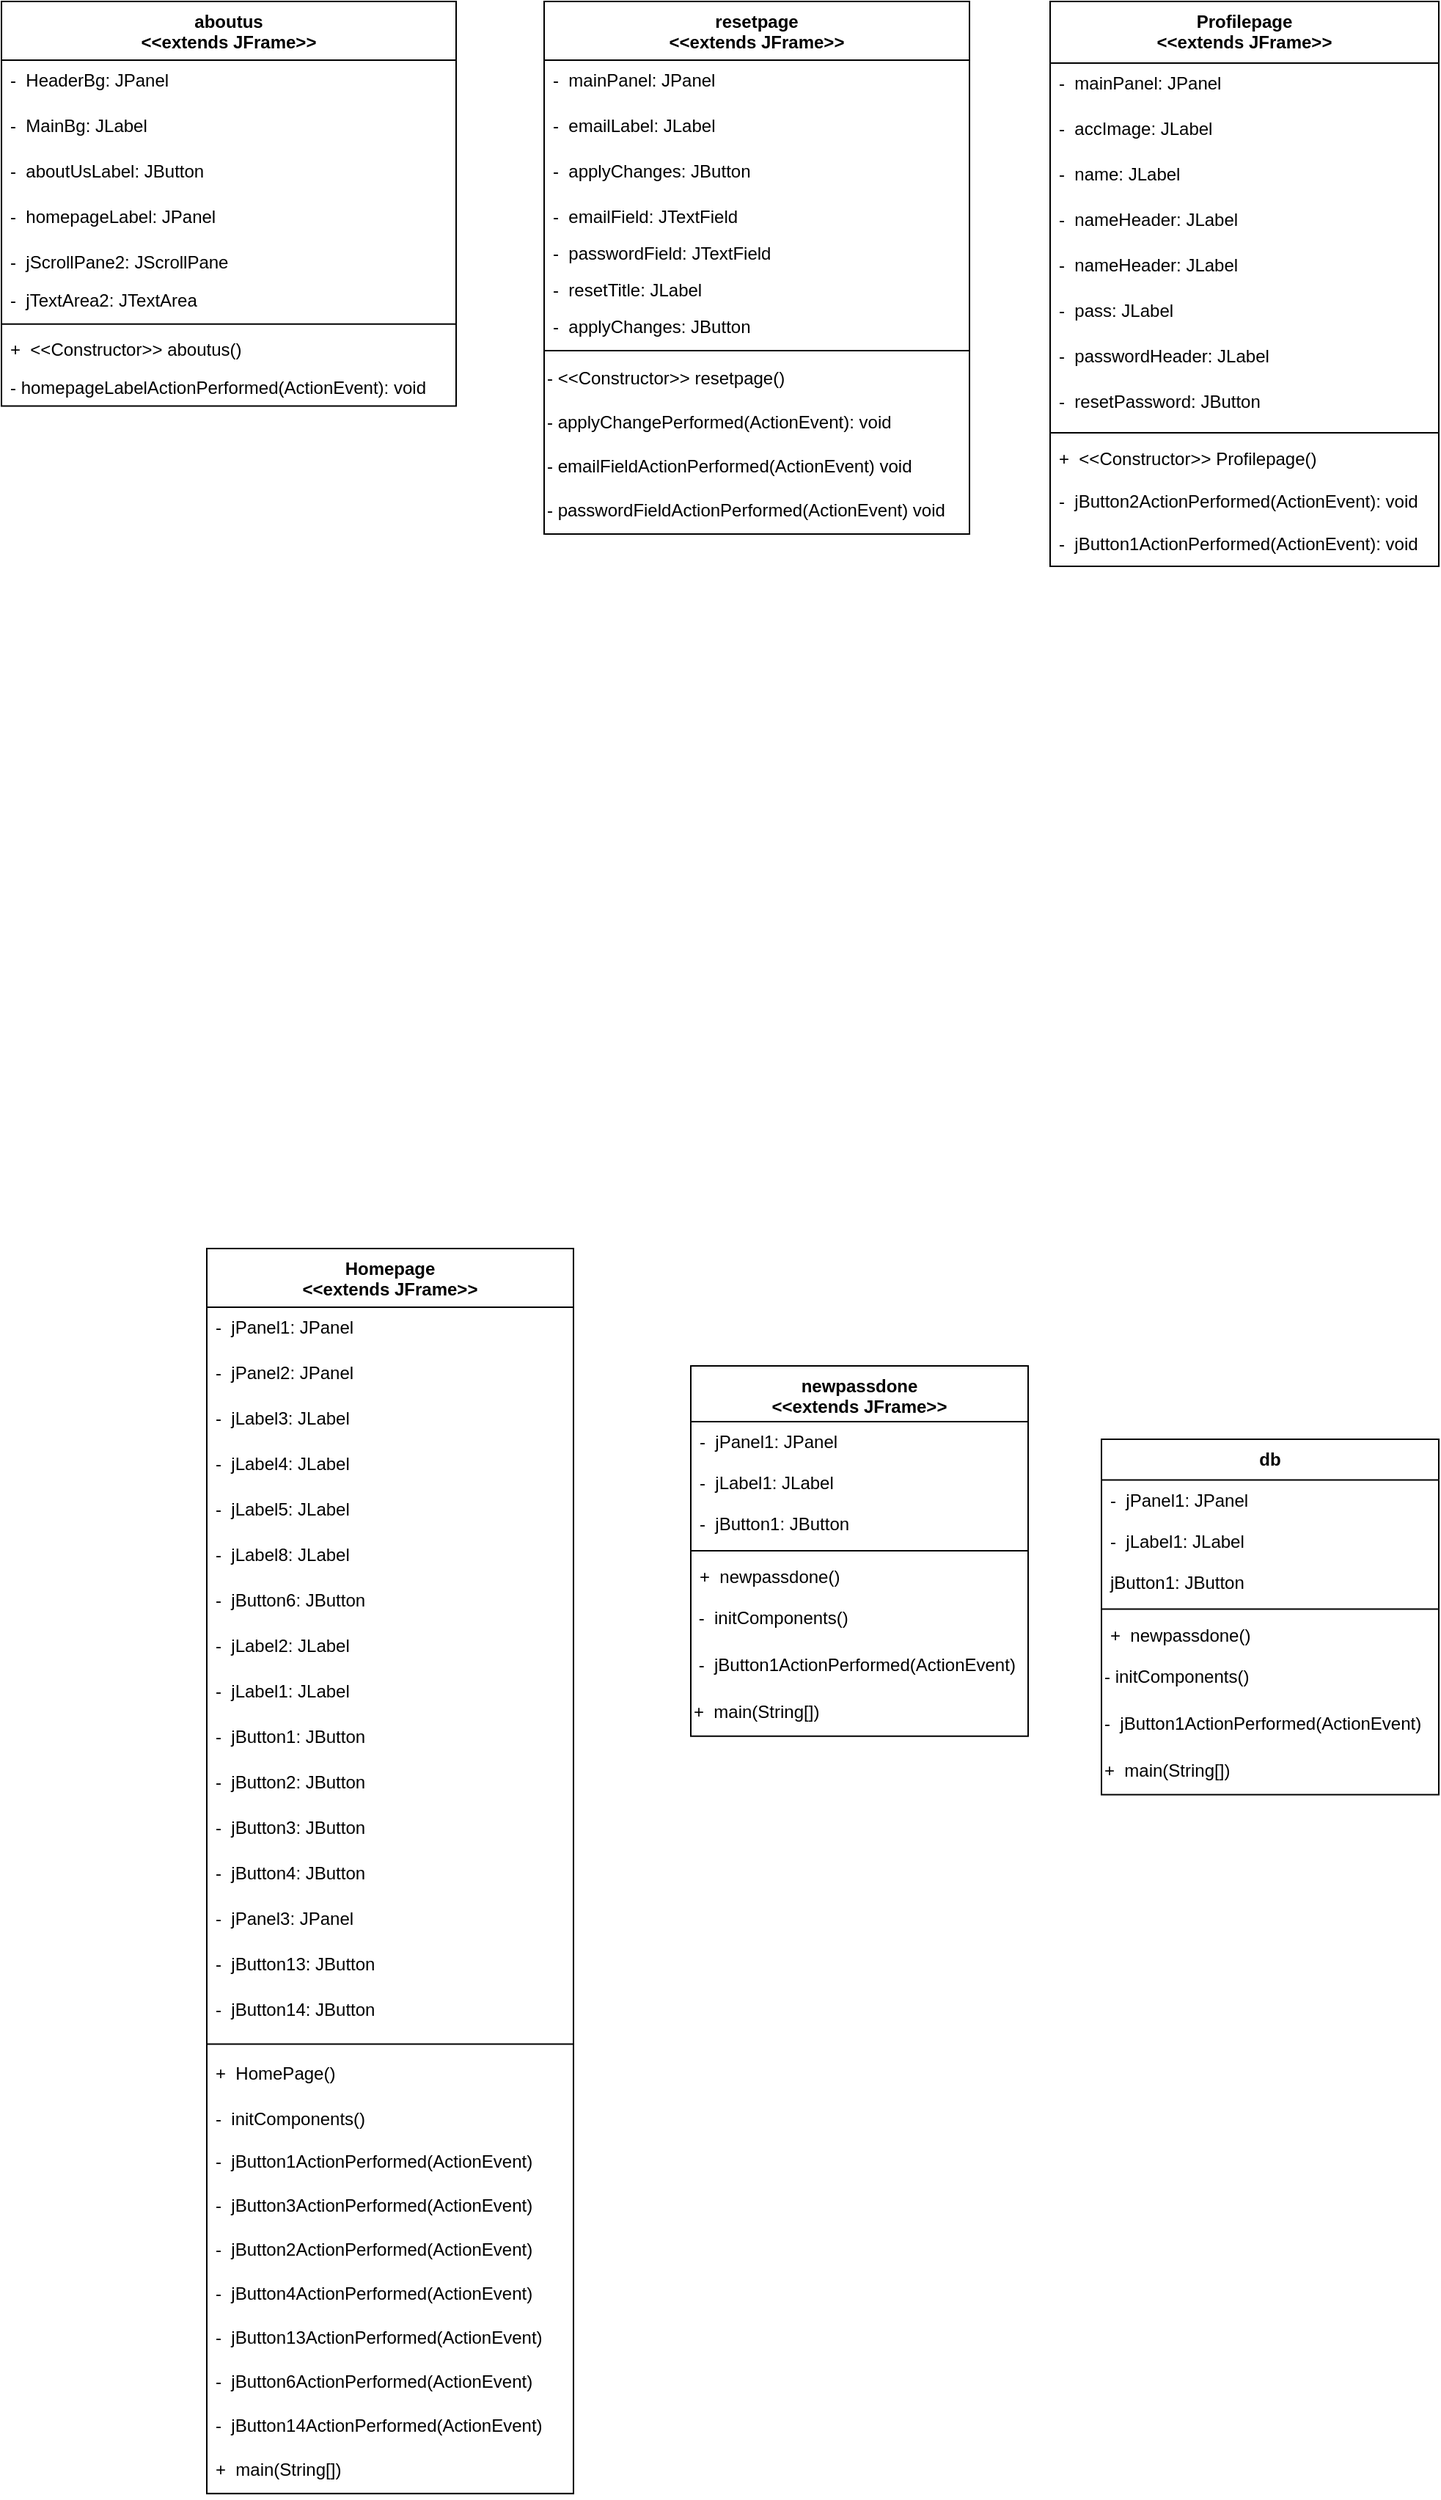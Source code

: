 <mxfile version="24.7.5">
  <diagram name="Page-1" id="XovYSc9VxgBBoyLTzxwy">
    <mxGraphModel dx="1865" dy="1708" grid="1" gridSize="10" guides="1" tooltips="1" connect="1" arrows="1" fold="1" page="1" pageScale="1" pageWidth="850" pageHeight="1100" math="0" shadow="0">
      <root>
        <mxCell id="0" />
        <mxCell id="1" parent="0" />
        <mxCell id="QE4EvPiiiCpDDDPfgIJF-1" value="aboutus&#xa;&lt;&lt;extends JFrame&gt;&gt;&#xa;" style="swimlane;fontStyle=1;align=center;verticalAlign=top;childLayout=stackLayout;horizontal=1;startSize=40;horizontalStack=0;resizeParent=1;resizeParentMax=0;resizeLast=0;collapsible=0;marginBottom=0;" parent="1" vertex="1">
          <mxGeometry x="-530" y="-590" width="310" height="275.74" as="geometry" />
        </mxCell>
        <mxCell id="QE4EvPiiiCpDDDPfgIJF-2" value="-  HeaderBg: JPanel" style="text;strokeColor=none;fillColor=none;align=left;verticalAlign=top;spacingLeft=4;spacingRight=4;overflow=hidden;rotatable=0;points=[[0,0.5],[1,0.5]];portConstraint=eastwest;" parent="QE4EvPiiiCpDDDPfgIJF-1" vertex="1">
          <mxGeometry y="40" width="310" height="31" as="geometry" />
        </mxCell>
        <mxCell id="QE4EvPiiiCpDDDPfgIJF-3" value="-  MainBg: JLabel" style="text;strokeColor=none;fillColor=none;align=left;verticalAlign=top;spacingLeft=4;spacingRight=4;overflow=hidden;rotatable=0;points=[[0,0.5],[1,0.5]];portConstraint=eastwest;" parent="QE4EvPiiiCpDDDPfgIJF-1" vertex="1">
          <mxGeometry y="71" width="310" height="31" as="geometry" />
        </mxCell>
        <mxCell id="QE4EvPiiiCpDDDPfgIJF-4" value="-  aboutUsLabel: JButton" style="text;strokeColor=none;fillColor=none;align=left;verticalAlign=top;spacingLeft=4;spacingRight=4;overflow=hidden;rotatable=0;points=[[0,0.5],[1,0.5]];portConstraint=eastwest;" parent="QE4EvPiiiCpDDDPfgIJF-1" vertex="1">
          <mxGeometry y="102" width="310" height="31" as="geometry" />
        </mxCell>
        <mxCell id="QE4EvPiiiCpDDDPfgIJF-5" value="-  homepageLabel: JPanel" style="text;strokeColor=none;fillColor=none;align=left;verticalAlign=top;spacingLeft=4;spacingRight=4;overflow=hidden;rotatable=0;points=[[0,0.5],[1,0.5]];portConstraint=eastwest;" parent="QE4EvPiiiCpDDDPfgIJF-1" vertex="1">
          <mxGeometry y="133" width="310" height="31" as="geometry" />
        </mxCell>
        <mxCell id="QE4EvPiiiCpDDDPfgIJF-6" value="-  jScrollPane2: JScrollPane" style="text;strokeColor=none;fillColor=none;align=left;verticalAlign=top;spacingLeft=4;spacingRight=4;overflow=hidden;rotatable=0;points=[[0,0.5],[1,0.5]];portConstraint=eastwest;" parent="QE4EvPiiiCpDDDPfgIJF-1" vertex="1">
          <mxGeometry y="164" width="310" height="26" as="geometry" />
        </mxCell>
        <mxCell id="QE4EvPiiiCpDDDPfgIJF-7" value="-  jTextArea2: JTextArea" style="text;strokeColor=none;fillColor=none;align=left;verticalAlign=top;spacingLeft=4;spacingRight=4;overflow=hidden;rotatable=0;points=[[0,0.5],[1,0.5]];portConstraint=eastwest;" parent="QE4EvPiiiCpDDDPfgIJF-1" vertex="1">
          <mxGeometry y="190" width="310" height="26" as="geometry" />
        </mxCell>
        <mxCell id="QE4EvPiiiCpDDDPfgIJF-8" style="line;strokeWidth=1;fillColor=none;align=left;verticalAlign=middle;spacingTop=-1;spacingLeft=3;spacingRight=3;rotatable=0;labelPosition=right;points=[];portConstraint=eastwest;strokeColor=inherit;" parent="QE4EvPiiiCpDDDPfgIJF-1" vertex="1">
          <mxGeometry y="216" width="310" height="7.74" as="geometry" />
        </mxCell>
        <mxCell id="QE4EvPiiiCpDDDPfgIJF-9" value="+  &lt;&lt;Constructor&gt;&gt; aboutus()" style="text;strokeColor=none;fillColor=none;align=left;verticalAlign=top;spacingLeft=4;spacingRight=4;overflow=hidden;rotatable=0;points=[[0,0.5],[1,0.5]];portConstraint=eastwest;" parent="QE4EvPiiiCpDDDPfgIJF-1" vertex="1">
          <mxGeometry y="223.74" width="310" height="26" as="geometry" />
        </mxCell>
        <mxCell id="QE4EvPiiiCpDDDPfgIJF-11" value="- homepageLabelActionPerformed(ActionEvent): void" style="text;strokeColor=none;fillColor=none;align=left;verticalAlign=top;spacingLeft=4;spacingRight=4;overflow=hidden;rotatable=0;points=[[0,0.5],[1,0.5]];portConstraint=eastwest;" parent="QE4EvPiiiCpDDDPfgIJF-1" vertex="1">
          <mxGeometry y="249.74" width="310" height="26" as="geometry" />
        </mxCell>
        <mxCell id="QE4EvPiiiCpDDDPfgIJF-13" value="Homepage&#xa;&lt;&lt;extends JFrame&gt;&gt;&#xa;" style="swimlane;fontStyle=1;align=center;verticalAlign=top;childLayout=stackLayout;horizontal=1;startSize=40;horizontalStack=0;resizeParent=1;resizeParentMax=0;resizeLast=0;collapsible=0;marginBottom=0;" parent="1" vertex="1">
          <mxGeometry x="-390" y="260" width="250" height="848.6" as="geometry" />
        </mxCell>
        <mxCell id="QE4EvPiiiCpDDDPfgIJF-14" value="-  jPanel1: JPanel" style="text;strokeColor=none;fillColor=none;align=left;verticalAlign=top;spacingLeft=4;spacingRight=4;overflow=hidden;rotatable=0;points=[[0,0.5],[1,0.5]];portConstraint=eastwest;" parent="QE4EvPiiiCpDDDPfgIJF-13" vertex="1">
          <mxGeometry y="40" width="250" height="31" as="geometry" />
        </mxCell>
        <mxCell id="QE4EvPiiiCpDDDPfgIJF-15" value="-  jPanel2: JPanel" style="text;strokeColor=none;fillColor=none;align=left;verticalAlign=top;spacingLeft=4;spacingRight=4;overflow=hidden;rotatable=0;points=[[0,0.5],[1,0.5]];portConstraint=eastwest;" parent="QE4EvPiiiCpDDDPfgIJF-13" vertex="1">
          <mxGeometry y="71" width="250" height="31" as="geometry" />
        </mxCell>
        <mxCell id="QE4EvPiiiCpDDDPfgIJF-16" value="-  jLabel3: JLabel" style="text;strokeColor=none;fillColor=none;align=left;verticalAlign=top;spacingLeft=4;spacingRight=4;overflow=hidden;rotatable=0;points=[[0,0.5],[1,0.5]];portConstraint=eastwest;" parent="QE4EvPiiiCpDDDPfgIJF-13" vertex="1">
          <mxGeometry y="102" width="250" height="31" as="geometry" />
        </mxCell>
        <mxCell id="QE4EvPiiiCpDDDPfgIJF-17" value="-  jLabel4: JLabel" style="text;strokeColor=none;fillColor=none;align=left;verticalAlign=top;spacingLeft=4;spacingRight=4;overflow=hidden;rotatable=0;points=[[0,0.5],[1,0.5]];portConstraint=eastwest;" parent="QE4EvPiiiCpDDDPfgIJF-13" vertex="1">
          <mxGeometry y="133" width="250" height="31" as="geometry" />
        </mxCell>
        <mxCell id="QE4EvPiiiCpDDDPfgIJF-18" value="-  jLabel5: JLabel" style="text;strokeColor=none;fillColor=none;align=left;verticalAlign=top;spacingLeft=4;spacingRight=4;overflow=hidden;rotatable=0;points=[[0,0.5],[1,0.5]];portConstraint=eastwest;" parent="QE4EvPiiiCpDDDPfgIJF-13" vertex="1">
          <mxGeometry y="164" width="250" height="31" as="geometry" />
        </mxCell>
        <mxCell id="QE4EvPiiiCpDDDPfgIJF-19" value="-  jLabel8: JLabel" style="text;strokeColor=none;fillColor=none;align=left;verticalAlign=top;spacingLeft=4;spacingRight=4;overflow=hidden;rotatable=0;points=[[0,0.5],[1,0.5]];portConstraint=eastwest;" parent="QE4EvPiiiCpDDDPfgIJF-13" vertex="1">
          <mxGeometry y="195" width="250" height="31" as="geometry" />
        </mxCell>
        <mxCell id="QE4EvPiiiCpDDDPfgIJF-20" value="-  jButton6: JButton" style="text;strokeColor=none;fillColor=none;align=left;verticalAlign=top;spacingLeft=4;spacingRight=4;overflow=hidden;rotatable=0;points=[[0,0.5],[1,0.5]];portConstraint=eastwest;" parent="QE4EvPiiiCpDDDPfgIJF-13" vertex="1">
          <mxGeometry y="226" width="250" height="31" as="geometry" />
        </mxCell>
        <mxCell id="QE4EvPiiiCpDDDPfgIJF-21" value="-  jLabel2: JLabel" style="text;strokeColor=none;fillColor=none;align=left;verticalAlign=top;spacingLeft=4;spacingRight=4;overflow=hidden;rotatable=0;points=[[0,0.5],[1,0.5]];portConstraint=eastwest;" parent="QE4EvPiiiCpDDDPfgIJF-13" vertex="1">
          <mxGeometry y="257" width="250" height="31" as="geometry" />
        </mxCell>
        <mxCell id="QE4EvPiiiCpDDDPfgIJF-22" value="-  jLabel1: JLabel" style="text;strokeColor=none;fillColor=none;align=left;verticalAlign=top;spacingLeft=4;spacingRight=4;overflow=hidden;rotatable=0;points=[[0,0.5],[1,0.5]];portConstraint=eastwest;" parent="QE4EvPiiiCpDDDPfgIJF-13" vertex="1">
          <mxGeometry y="288" width="250" height="31" as="geometry" />
        </mxCell>
        <mxCell id="QE4EvPiiiCpDDDPfgIJF-23" value="-  jButton1: JButton" style="text;strokeColor=none;fillColor=none;align=left;verticalAlign=top;spacingLeft=4;spacingRight=4;overflow=hidden;rotatable=0;points=[[0,0.5],[1,0.5]];portConstraint=eastwest;" parent="QE4EvPiiiCpDDDPfgIJF-13" vertex="1">
          <mxGeometry y="319" width="250" height="31" as="geometry" />
        </mxCell>
        <mxCell id="QE4EvPiiiCpDDDPfgIJF-24" value="-  jButton2: JButton" style="text;strokeColor=none;fillColor=none;align=left;verticalAlign=top;spacingLeft=4;spacingRight=4;overflow=hidden;rotatable=0;points=[[0,0.5],[1,0.5]];portConstraint=eastwest;" parent="QE4EvPiiiCpDDDPfgIJF-13" vertex="1">
          <mxGeometry y="350" width="250" height="31" as="geometry" />
        </mxCell>
        <mxCell id="QE4EvPiiiCpDDDPfgIJF-25" value="-  jButton3: JButton" style="text;strokeColor=none;fillColor=none;align=left;verticalAlign=top;spacingLeft=4;spacingRight=4;overflow=hidden;rotatable=0;points=[[0,0.5],[1,0.5]];portConstraint=eastwest;" parent="QE4EvPiiiCpDDDPfgIJF-13" vertex="1">
          <mxGeometry y="381" width="250" height="31" as="geometry" />
        </mxCell>
        <mxCell id="QE4EvPiiiCpDDDPfgIJF-26" value="-  jButton4: JButton" style="text;strokeColor=none;fillColor=none;align=left;verticalAlign=top;spacingLeft=4;spacingRight=4;overflow=hidden;rotatable=0;points=[[0,0.5],[1,0.5]];portConstraint=eastwest;" parent="QE4EvPiiiCpDDDPfgIJF-13" vertex="1">
          <mxGeometry y="412" width="250" height="31" as="geometry" />
        </mxCell>
        <mxCell id="QE4EvPiiiCpDDDPfgIJF-27" value="-  jPanel3: JPanel" style="text;strokeColor=none;fillColor=none;align=left;verticalAlign=top;spacingLeft=4;spacingRight=4;overflow=hidden;rotatable=0;points=[[0,0.5],[1,0.5]];portConstraint=eastwest;" parent="QE4EvPiiiCpDDDPfgIJF-13" vertex="1">
          <mxGeometry y="443" width="250" height="31" as="geometry" />
        </mxCell>
        <mxCell id="QE4EvPiiiCpDDDPfgIJF-28" value="-  jButton13: JButton" style="text;strokeColor=none;fillColor=none;align=left;verticalAlign=top;spacingLeft=4;spacingRight=4;overflow=hidden;rotatable=0;points=[[0,0.5],[1,0.5]];portConstraint=eastwest;" parent="QE4EvPiiiCpDDDPfgIJF-13" vertex="1">
          <mxGeometry y="474" width="250" height="31" as="geometry" />
        </mxCell>
        <mxCell id="QE4EvPiiiCpDDDPfgIJF-29" value="-  jButton14: JButton" style="text;strokeColor=none;fillColor=none;align=left;verticalAlign=top;spacingLeft=4;spacingRight=4;overflow=hidden;rotatable=0;points=[[0,0.5],[1,0.5]];portConstraint=eastwest;" parent="QE4EvPiiiCpDDDPfgIJF-13" vertex="1">
          <mxGeometry y="505" width="250" height="31" as="geometry" />
        </mxCell>
        <mxCell id="QE4EvPiiiCpDDDPfgIJF-30" style="line;strokeWidth=1;fillColor=none;align=left;verticalAlign=middle;spacingTop=-1;spacingLeft=3;spacingRight=3;rotatable=0;labelPosition=right;points=[];portConstraint=eastwest;strokeColor=inherit;" parent="QE4EvPiiiCpDDDPfgIJF-13" vertex="1">
          <mxGeometry y="536" width="250" height="12.6" as="geometry" />
        </mxCell>
        <mxCell id="QE4EvPiiiCpDDDPfgIJF-31" value="+  HomePage()" style="text;strokeColor=none;fillColor=none;align=left;verticalAlign=top;spacingLeft=4;spacingRight=4;overflow=hidden;rotatable=0;points=[[0,0.5],[1,0.5]];portConstraint=eastwest;" parent="QE4EvPiiiCpDDDPfgIJF-13" vertex="1">
          <mxGeometry y="548.6" width="250" height="31" as="geometry" />
        </mxCell>
        <mxCell id="QE4EvPiiiCpDDDPfgIJF-32" value="-  initComponents()" style="text;strokeColor=none;fillColor=none;align=left;verticalAlign=top;spacingLeft=4;spacingRight=4;overflow=hidden;rotatable=0;points=[[0,0.5],[1,0.5]];portConstraint=eastwest;" parent="QE4EvPiiiCpDDDPfgIJF-13" vertex="1">
          <mxGeometry y="579.6" width="250" height="29" as="geometry" />
        </mxCell>
        <mxCell id="QE4EvPiiiCpDDDPfgIJF-33" value="-  jButton1ActionPerformed(ActionEvent)" style="text;strokeColor=none;fillColor=none;align=left;verticalAlign=top;spacingLeft=4;spacingRight=4;overflow=hidden;rotatable=0;points=[[0,0.5],[1,0.5]];portConstraint=eastwest;" parent="QE4EvPiiiCpDDDPfgIJF-13" vertex="1">
          <mxGeometry y="608.6" width="250" height="30" as="geometry" />
        </mxCell>
        <mxCell id="QE4EvPiiiCpDDDPfgIJF-34" value="-  jButton3ActionPerformed(ActionEvent)" style="text;strokeColor=none;fillColor=none;align=left;verticalAlign=top;spacingLeft=4;spacingRight=4;overflow=hidden;rotatable=0;points=[[0,0.5],[1,0.5]];portConstraint=eastwest;" parent="QE4EvPiiiCpDDDPfgIJF-13" vertex="1">
          <mxGeometry y="638.6" width="250" height="30" as="geometry" />
        </mxCell>
        <mxCell id="QE4EvPiiiCpDDDPfgIJF-35" value="-  jButton2ActionPerformed(ActionEvent)" style="text;strokeColor=none;fillColor=none;align=left;verticalAlign=top;spacingLeft=4;spacingRight=4;overflow=hidden;rotatable=0;points=[[0,0.5],[1,0.5]];portConstraint=eastwest;" parent="QE4EvPiiiCpDDDPfgIJF-13" vertex="1">
          <mxGeometry y="668.6" width="250" height="30" as="geometry" />
        </mxCell>
        <mxCell id="QE4EvPiiiCpDDDPfgIJF-36" value="-  jButton4ActionPerformed(ActionEvent)" style="text;strokeColor=none;fillColor=none;align=left;verticalAlign=top;spacingLeft=4;spacingRight=4;overflow=hidden;rotatable=0;points=[[0,0.5],[1,0.5]];portConstraint=eastwest;" parent="QE4EvPiiiCpDDDPfgIJF-13" vertex="1">
          <mxGeometry y="698.6" width="250" height="30" as="geometry" />
        </mxCell>
        <mxCell id="QE4EvPiiiCpDDDPfgIJF-37" value="-  jButton13ActionPerformed(ActionEvent)" style="text;strokeColor=none;fillColor=none;align=left;verticalAlign=top;spacingLeft=4;spacingRight=4;overflow=hidden;rotatable=0;points=[[0,0.5],[1,0.5]];portConstraint=eastwest;" parent="QE4EvPiiiCpDDDPfgIJF-13" vertex="1">
          <mxGeometry y="728.6" width="250" height="30" as="geometry" />
        </mxCell>
        <mxCell id="QE4EvPiiiCpDDDPfgIJF-38" value="-  jButton6ActionPerformed(ActionEvent)" style="text;strokeColor=none;fillColor=none;align=left;verticalAlign=top;spacingLeft=4;spacingRight=4;overflow=hidden;rotatable=0;points=[[0,0.5],[1,0.5]];portConstraint=eastwest;" parent="QE4EvPiiiCpDDDPfgIJF-13" vertex="1">
          <mxGeometry y="758.6" width="250" height="30" as="geometry" />
        </mxCell>
        <mxCell id="QE4EvPiiiCpDDDPfgIJF-39" value="-  jButton14ActionPerformed(ActionEvent)" style="text;strokeColor=none;fillColor=none;align=left;verticalAlign=top;spacingLeft=4;spacingRight=4;overflow=hidden;rotatable=0;points=[[0,0.5],[1,0.5]];portConstraint=eastwest;" parent="QE4EvPiiiCpDDDPfgIJF-13" vertex="1">
          <mxGeometry y="788.6" width="250" height="30" as="geometry" />
        </mxCell>
        <mxCell id="QE4EvPiiiCpDDDPfgIJF-40" value="+  main(String[])" style="text;strokeColor=none;fillColor=none;align=left;verticalAlign=top;spacingLeft=4;spacingRight=4;overflow=hidden;rotatable=0;points=[[0,0.5],[1,0.5]];portConstraint=eastwest;" parent="QE4EvPiiiCpDDDPfgIJF-13" vertex="1">
          <mxGeometry y="818.6" width="250" height="30" as="geometry" />
        </mxCell>
        <mxCell id="QE4EvPiiiCpDDDPfgIJF-56" value="newpassdone&#xa;&lt;&lt;extends JFrame&gt;&gt;&#xa;" style="swimlane;fontStyle=1;align=center;verticalAlign=top;childLayout=stackLayout;horizontal=1;startSize=38;horizontalStack=0;resizeParent=1;resizeParentMax=0;resizeLast=0;collapsible=0;marginBottom=0;" parent="1" vertex="1">
          <mxGeometry x="-60" y="340.0" width="230" height="252.4" as="geometry" />
        </mxCell>
        <mxCell id="QE4EvPiiiCpDDDPfgIJF-57" value="-  jPanel1: JPanel" style="text;strokeColor=none;fillColor=none;align=left;verticalAlign=top;spacingLeft=4;spacingRight=4;overflow=hidden;rotatable=0;points=[[0,0.5],[1,0.5]];portConstraint=eastwest;" parent="QE4EvPiiiCpDDDPfgIJF-56" vertex="1">
          <mxGeometry y="38" width="230" height="28" as="geometry" />
        </mxCell>
        <mxCell id="QE4EvPiiiCpDDDPfgIJF-58" value="-  jLabel1: JLabel" style="text;strokeColor=none;fillColor=none;align=left;verticalAlign=top;spacingLeft=4;spacingRight=4;overflow=hidden;rotatable=0;points=[[0,0.5],[1,0.5]];portConstraint=eastwest;" parent="QE4EvPiiiCpDDDPfgIJF-56" vertex="1">
          <mxGeometry y="66" width="230" height="28" as="geometry" />
        </mxCell>
        <mxCell id="QE4EvPiiiCpDDDPfgIJF-59" value="-  jButton1: JButton" style="text;strokeColor=none;fillColor=none;align=left;verticalAlign=top;spacingLeft=4;spacingRight=4;overflow=hidden;rotatable=0;points=[[0,0.5],[1,0.5]];portConstraint=eastwest;" parent="QE4EvPiiiCpDDDPfgIJF-56" vertex="1">
          <mxGeometry y="94" width="230" height="28" as="geometry" />
        </mxCell>
        <mxCell id="QE4EvPiiiCpDDDPfgIJF-60" style="line;strokeWidth=1;fillColor=none;align=left;verticalAlign=middle;spacingTop=-1;spacingLeft=3;spacingRight=3;rotatable=0;labelPosition=right;points=[];portConstraint=eastwest;strokeColor=inherit;" parent="QE4EvPiiiCpDDDPfgIJF-56" vertex="1">
          <mxGeometry y="122" width="230" height="8" as="geometry" />
        </mxCell>
        <mxCell id="QE4EvPiiiCpDDDPfgIJF-61" value="+  newpassdone()" style="text;strokeColor=none;fillColor=none;align=left;verticalAlign=top;spacingLeft=4;spacingRight=4;overflow=hidden;rotatable=0;points=[[0,0.5],[1,0.5]];portConstraint=eastwest;" parent="QE4EvPiiiCpDDDPfgIJF-56" vertex="1">
          <mxGeometry y="130" width="230" height="28" as="geometry" />
        </mxCell>
        <mxCell id="QE4EvPiiiCpDDDPfgIJF-62" value="&amp;nbsp;-&amp;nbsp; initComponents()" style="text;whiteSpace=wrap;html=1;" parent="QE4EvPiiiCpDDDPfgIJF-56" vertex="1">
          <mxGeometry y="158" width="230" height="32.2" as="geometry" />
        </mxCell>
        <mxCell id="QE4EvPiiiCpDDDPfgIJF-63" value="&amp;nbsp;-&amp;nbsp; jButton1ActionPerformed(ActionEvent)" style="text;whiteSpace=wrap;html=1;" parent="QE4EvPiiiCpDDDPfgIJF-56" vertex="1">
          <mxGeometry y="190.2" width="230" height="32.2" as="geometry" />
        </mxCell>
        <mxCell id="QE4EvPiiiCpDDDPfgIJF-64" value="+&amp;nbsp; main(String[])" style="text;whiteSpace=wrap;html=1;" parent="QE4EvPiiiCpDDDPfgIJF-56" vertex="1">
          <mxGeometry y="222.4" width="230" height="30" as="geometry" />
        </mxCell>
        <mxCell id="QE4EvPiiiCpDDDPfgIJF-65" value="resetpage&#xa;&lt;&lt;extends JFrame&gt;&gt;&#xa;" style="swimlane;fontStyle=1;align=center;verticalAlign=top;childLayout=stackLayout;horizontal=1;startSize=40;horizontalStack=0;resizeParent=1;resizeParentMax=0;resizeLast=0;collapsible=0;marginBottom=0;" parent="1" vertex="1">
          <mxGeometry x="-160" y="-590" width="290" height="363" as="geometry" />
        </mxCell>
        <mxCell id="QE4EvPiiiCpDDDPfgIJF-66" value="-  mainPanel: JPanel" style="text;strokeColor=none;fillColor=none;align=left;verticalAlign=top;spacingLeft=4;spacingRight=4;overflow=hidden;rotatable=0;points=[[0,0.5],[1,0.5]];portConstraint=eastwest;" parent="QE4EvPiiiCpDDDPfgIJF-65" vertex="1">
          <mxGeometry y="40" width="290" height="31" as="geometry" />
        </mxCell>
        <mxCell id="QE4EvPiiiCpDDDPfgIJF-67" value="-  emailLabel: JLabel" style="text;strokeColor=none;fillColor=none;align=left;verticalAlign=top;spacingLeft=4;spacingRight=4;overflow=hidden;rotatable=0;points=[[0,0.5],[1,0.5]];portConstraint=eastwest;" parent="QE4EvPiiiCpDDDPfgIJF-65" vertex="1">
          <mxGeometry y="71" width="290" height="31" as="geometry" />
        </mxCell>
        <mxCell id="QE4EvPiiiCpDDDPfgIJF-68" value="-  applyChanges: JButton" style="text;strokeColor=none;fillColor=none;align=left;verticalAlign=top;spacingLeft=4;spacingRight=4;overflow=hidden;rotatable=0;points=[[0,0.5],[1,0.5]];portConstraint=eastwest;" parent="QE4EvPiiiCpDDDPfgIJF-65" vertex="1">
          <mxGeometry y="102" width="290" height="31" as="geometry" />
        </mxCell>
        <mxCell id="QE4EvPiiiCpDDDPfgIJF-69" value="-  emailField: JTextField" style="text;strokeColor=none;fillColor=none;align=left;verticalAlign=top;spacingLeft=4;spacingRight=4;overflow=hidden;rotatable=0;points=[[0,0.5],[1,0.5]];portConstraint=eastwest;" parent="QE4EvPiiiCpDDDPfgIJF-65" vertex="1">
          <mxGeometry y="133" width="290" height="25" as="geometry" />
        </mxCell>
        <mxCell id="QE4EvPiiiCpDDDPfgIJF-70" value="-  passwordField: JTextField" style="text;strokeColor=none;fillColor=none;align=left;verticalAlign=top;spacingLeft=4;spacingRight=4;overflow=hidden;rotatable=0;points=[[0,0.5],[1,0.5]];portConstraint=eastwest;" parent="QE4EvPiiiCpDDDPfgIJF-65" vertex="1">
          <mxGeometry y="158" width="290" height="25" as="geometry" />
        </mxCell>
        <mxCell id="QE4EvPiiiCpDDDPfgIJF-71" value="-  resetTitle: JLabel" style="text;strokeColor=none;fillColor=none;align=left;verticalAlign=top;spacingLeft=4;spacingRight=4;overflow=hidden;rotatable=0;points=[[0,0.5],[1,0.5]];portConstraint=eastwest;" parent="QE4EvPiiiCpDDDPfgIJF-65" vertex="1">
          <mxGeometry y="183" width="290" height="25" as="geometry" />
        </mxCell>
        <mxCell id="SDU8DpZkJm8AxWShPPcR-4" value="-  applyChanges: JButton" style="text;strokeColor=none;fillColor=none;align=left;verticalAlign=top;spacingLeft=4;spacingRight=4;overflow=hidden;rotatable=0;points=[[0,0.5],[1,0.5]];portConstraint=eastwest;" vertex="1" parent="QE4EvPiiiCpDDDPfgIJF-65">
          <mxGeometry y="208" width="290" height="25" as="geometry" />
        </mxCell>
        <mxCell id="QE4EvPiiiCpDDDPfgIJF-74" style="line;strokeWidth=1;fillColor=none;align=left;verticalAlign=middle;spacingTop=-1;spacingLeft=3;spacingRight=3;rotatable=0;labelPosition=right;points=[];portConstraint=eastwest;strokeColor=inherit;" parent="QE4EvPiiiCpDDDPfgIJF-65" vertex="1">
          <mxGeometry y="233" width="290" height="10" as="geometry" />
        </mxCell>
        <mxCell id="QE4EvPiiiCpDDDPfgIJF-76" value="- &amp;lt;&amp;lt;Constructor&amp;gt;&amp;gt; resetpage()" style="text;whiteSpace=wrap;html=1;" parent="QE4EvPiiiCpDDDPfgIJF-65" vertex="1">
          <mxGeometry y="243" width="290" height="30" as="geometry" />
        </mxCell>
        <mxCell id="SDU8DpZkJm8AxWShPPcR-9" value="- applyChangePerformed(ActionEvent): void" style="text;whiteSpace=wrap;html=1;" vertex="1" parent="QE4EvPiiiCpDDDPfgIJF-65">
          <mxGeometry y="273" width="290" height="30" as="geometry" />
        </mxCell>
        <mxCell id="SDU8DpZkJm8AxWShPPcR-7" value="- emailFieldActionPerformed(ActionEvent) void" style="text;whiteSpace=wrap;html=1;" vertex="1" parent="QE4EvPiiiCpDDDPfgIJF-65">
          <mxGeometry y="303" width="290" height="30" as="geometry" />
        </mxCell>
        <mxCell id="QE4EvPiiiCpDDDPfgIJF-80" value="- passwordFieldActionPerformed(ActionEvent) void" style="text;whiteSpace=wrap;html=1;" parent="QE4EvPiiiCpDDDPfgIJF-65" vertex="1">
          <mxGeometry y="333" width="290" height="30" as="geometry" />
        </mxCell>
        <mxCell id="QE4EvPiiiCpDDDPfgIJF-82" value="db" style="swimlane;fontStyle=1;align=center;verticalAlign=top;childLayout=stackLayout;horizontal=1;startSize=27.8;horizontalStack=0;resizeParent=1;resizeParentMax=0;resizeLast=0;collapsible=0;marginBottom=0;" parent="1" vertex="1">
          <mxGeometry x="220" y="390.0" width="230" height="242.2" as="geometry" />
        </mxCell>
        <mxCell id="QE4EvPiiiCpDDDPfgIJF-83" value="-  jPanel1: JPanel" style="text;strokeColor=none;fillColor=none;align=left;verticalAlign=top;spacingLeft=4;spacingRight=4;overflow=hidden;rotatable=0;points=[[0,0.5],[1,0.5]];portConstraint=eastwest;" parent="QE4EvPiiiCpDDDPfgIJF-82" vertex="1">
          <mxGeometry y="27.8" width="230" height="28" as="geometry" />
        </mxCell>
        <mxCell id="QE4EvPiiiCpDDDPfgIJF-84" value="-  jLabel1: JLabel" style="text;strokeColor=none;fillColor=none;align=left;verticalAlign=top;spacingLeft=4;spacingRight=4;overflow=hidden;rotatable=0;points=[[0,0.5],[1,0.5]];portConstraint=eastwest;" parent="QE4EvPiiiCpDDDPfgIJF-82" vertex="1">
          <mxGeometry y="55.8" width="230" height="28" as="geometry" />
        </mxCell>
        <mxCell id="QE4EvPiiiCpDDDPfgIJF-85" value="jButton1: JButton" style="text;strokeColor=none;fillColor=none;align=left;verticalAlign=top;spacingLeft=4;spacingRight=4;overflow=hidden;rotatable=0;points=[[0,0.5],[1,0.5]];portConstraint=eastwest;" parent="QE4EvPiiiCpDDDPfgIJF-82" vertex="1">
          <mxGeometry y="83.8" width="230" height="28" as="geometry" />
        </mxCell>
        <mxCell id="QE4EvPiiiCpDDDPfgIJF-86" style="line;strokeWidth=1;fillColor=none;align=left;verticalAlign=middle;spacingTop=-1;spacingLeft=3;spacingRight=3;rotatable=0;labelPosition=right;points=[];portConstraint=eastwest;strokeColor=inherit;" parent="QE4EvPiiiCpDDDPfgIJF-82" vertex="1">
          <mxGeometry y="111.8" width="230" height="8" as="geometry" />
        </mxCell>
        <mxCell id="QE4EvPiiiCpDDDPfgIJF-87" value="+  newpassdone()" style="text;strokeColor=none;fillColor=none;align=left;verticalAlign=top;spacingLeft=4;spacingRight=4;overflow=hidden;rotatable=0;points=[[0,0.5],[1,0.5]];portConstraint=eastwest;" parent="QE4EvPiiiCpDDDPfgIJF-82" vertex="1">
          <mxGeometry y="119.8" width="230" height="28" as="geometry" />
        </mxCell>
        <mxCell id="QE4EvPiiiCpDDDPfgIJF-88" value="- initComponents()" style="text;whiteSpace=wrap;html=1;" parent="QE4EvPiiiCpDDDPfgIJF-82" vertex="1">
          <mxGeometry y="147.8" width="230" height="32.2" as="geometry" />
        </mxCell>
        <mxCell id="QE4EvPiiiCpDDDPfgIJF-89" value="-&amp;nbsp; jButton1ActionPerformed(ActionEvent)" style="text;whiteSpace=wrap;html=1;" parent="QE4EvPiiiCpDDDPfgIJF-82" vertex="1">
          <mxGeometry y="180" width="230" height="32.2" as="geometry" />
        </mxCell>
        <mxCell id="QE4EvPiiiCpDDDPfgIJF-90" value="+&amp;nbsp; main(String[])" style="text;whiteSpace=wrap;html=1;" parent="QE4EvPiiiCpDDDPfgIJF-82" vertex="1">
          <mxGeometry y="212.2" width="230" height="30" as="geometry" />
        </mxCell>
        <mxCell id="SDU8DpZkJm8AxWShPPcR-15" value="Profilepage&#xa;&lt;&lt;extends JFrame&gt;&gt;&#xa;&#xa;" style="swimlane;fontStyle=1;align=center;verticalAlign=top;childLayout=stackLayout;horizontal=1;startSize=42;horizontalStack=0;resizeParent=1;resizeParentMax=0;resizeLast=0;collapsible=0;marginBottom=0;" vertex="1" parent="1">
          <mxGeometry x="185" y="-590" width="265" height="385" as="geometry" />
        </mxCell>
        <mxCell id="SDU8DpZkJm8AxWShPPcR-16" value="-  mainPanel: JPanel" style="text;strokeColor=none;fillColor=none;align=left;verticalAlign=top;spacingLeft=4;spacingRight=4;overflow=hidden;rotatable=0;points=[[0,0.5],[1,0.5]];portConstraint=eastwest;" vertex="1" parent="SDU8DpZkJm8AxWShPPcR-15">
          <mxGeometry y="42" width="265" height="31" as="geometry" />
        </mxCell>
        <mxCell id="SDU8DpZkJm8AxWShPPcR-17" value="-  accImage: JLabel" style="text;strokeColor=none;fillColor=none;align=left;verticalAlign=top;spacingLeft=4;spacingRight=4;overflow=hidden;rotatable=0;points=[[0,0.5],[1,0.5]];portConstraint=eastwest;" vertex="1" parent="SDU8DpZkJm8AxWShPPcR-15">
          <mxGeometry y="73" width="265" height="31" as="geometry" />
        </mxCell>
        <mxCell id="SDU8DpZkJm8AxWShPPcR-18" value="-  name: JLabel" style="text;strokeColor=none;fillColor=none;align=left;verticalAlign=top;spacingLeft=4;spacingRight=4;overflow=hidden;rotatable=0;points=[[0,0.5],[1,0.5]];portConstraint=eastwest;" vertex="1" parent="SDU8DpZkJm8AxWShPPcR-15">
          <mxGeometry y="104" width="265" height="31" as="geometry" />
        </mxCell>
        <mxCell id="SDU8DpZkJm8AxWShPPcR-19" value="-  nameHeader: JLabel" style="text;strokeColor=none;fillColor=none;align=left;verticalAlign=top;spacingLeft=4;spacingRight=4;overflow=hidden;rotatable=0;points=[[0,0.5],[1,0.5]];portConstraint=eastwest;" vertex="1" parent="SDU8DpZkJm8AxWShPPcR-15">
          <mxGeometry y="135" width="265" height="31" as="geometry" />
        </mxCell>
        <mxCell id="SDU8DpZkJm8AxWShPPcR-20" value="-  nameHeader: JLabel" style="text;strokeColor=none;fillColor=none;align=left;verticalAlign=top;spacingLeft=4;spacingRight=4;overflow=hidden;rotatable=0;points=[[0,0.5],[1,0.5]];portConstraint=eastwest;" vertex="1" parent="SDU8DpZkJm8AxWShPPcR-15">
          <mxGeometry y="166" width="265" height="31" as="geometry" />
        </mxCell>
        <mxCell id="SDU8DpZkJm8AxWShPPcR-21" value="-  pass: JLabel" style="text;strokeColor=none;fillColor=none;align=left;verticalAlign=top;spacingLeft=4;spacingRight=4;overflow=hidden;rotatable=0;points=[[0,0.5],[1,0.5]];portConstraint=eastwest;" vertex="1" parent="SDU8DpZkJm8AxWShPPcR-15">
          <mxGeometry y="197" width="265" height="31" as="geometry" />
        </mxCell>
        <mxCell id="SDU8DpZkJm8AxWShPPcR-22" value="-  passwordHeader: JLabel" style="text;strokeColor=none;fillColor=none;align=left;verticalAlign=top;spacingLeft=4;spacingRight=4;overflow=hidden;rotatable=0;points=[[0,0.5],[1,0.5]];portConstraint=eastwest;" vertex="1" parent="SDU8DpZkJm8AxWShPPcR-15">
          <mxGeometry y="228" width="265" height="31" as="geometry" />
        </mxCell>
        <mxCell id="SDU8DpZkJm8AxWShPPcR-23" value="-  resetPassword: JButton" style="text;strokeColor=none;fillColor=none;align=left;verticalAlign=top;spacingLeft=4;spacingRight=4;overflow=hidden;rotatable=0;points=[[0,0.5],[1,0.5]];portConstraint=eastwest;" vertex="1" parent="SDU8DpZkJm8AxWShPPcR-15">
          <mxGeometry y="259" width="265" height="31" as="geometry" />
        </mxCell>
        <mxCell id="SDU8DpZkJm8AxWShPPcR-24" style="line;strokeWidth=1;fillColor=none;align=left;verticalAlign=middle;spacingTop=-1;spacingLeft=3;spacingRight=3;rotatable=0;labelPosition=right;points=[];portConstraint=eastwest;strokeColor=inherit;" vertex="1" parent="SDU8DpZkJm8AxWShPPcR-15">
          <mxGeometry y="290" width="265" height="8" as="geometry" />
        </mxCell>
        <mxCell id="SDU8DpZkJm8AxWShPPcR-25" value="+  &lt;&lt;Constructor&gt;&gt; Profilepage()" style="text;strokeColor=none;fillColor=none;align=left;verticalAlign=top;spacingLeft=4;spacingRight=4;overflow=hidden;rotatable=0;points=[[0,0.5],[1,0.5]];portConstraint=eastwest;" vertex="1" parent="SDU8DpZkJm8AxWShPPcR-15">
          <mxGeometry y="298" width="265" height="29" as="geometry" />
        </mxCell>
        <mxCell id="SDU8DpZkJm8AxWShPPcR-27" value="-  jButton2ActionPerformed(ActionEvent): void" style="text;strokeColor=none;fillColor=none;align=left;verticalAlign=top;spacingLeft=4;spacingRight=4;overflow=hidden;rotatable=0;points=[[0,0.5],[1,0.5]];portConstraint=eastwest;" vertex="1" parent="SDU8DpZkJm8AxWShPPcR-15">
          <mxGeometry y="327" width="265" height="29" as="geometry" />
        </mxCell>
        <mxCell id="SDU8DpZkJm8AxWShPPcR-28" value="-  jButton1ActionPerformed(ActionEvent): void" style="text;strokeColor=none;fillColor=none;align=left;verticalAlign=top;spacingLeft=4;spacingRight=4;overflow=hidden;rotatable=0;points=[[0,0.5],[1,0.5]];portConstraint=eastwest;" vertex="1" parent="SDU8DpZkJm8AxWShPPcR-15">
          <mxGeometry y="356" width="265" height="29" as="geometry" />
        </mxCell>
      </root>
    </mxGraphModel>
  </diagram>
</mxfile>
